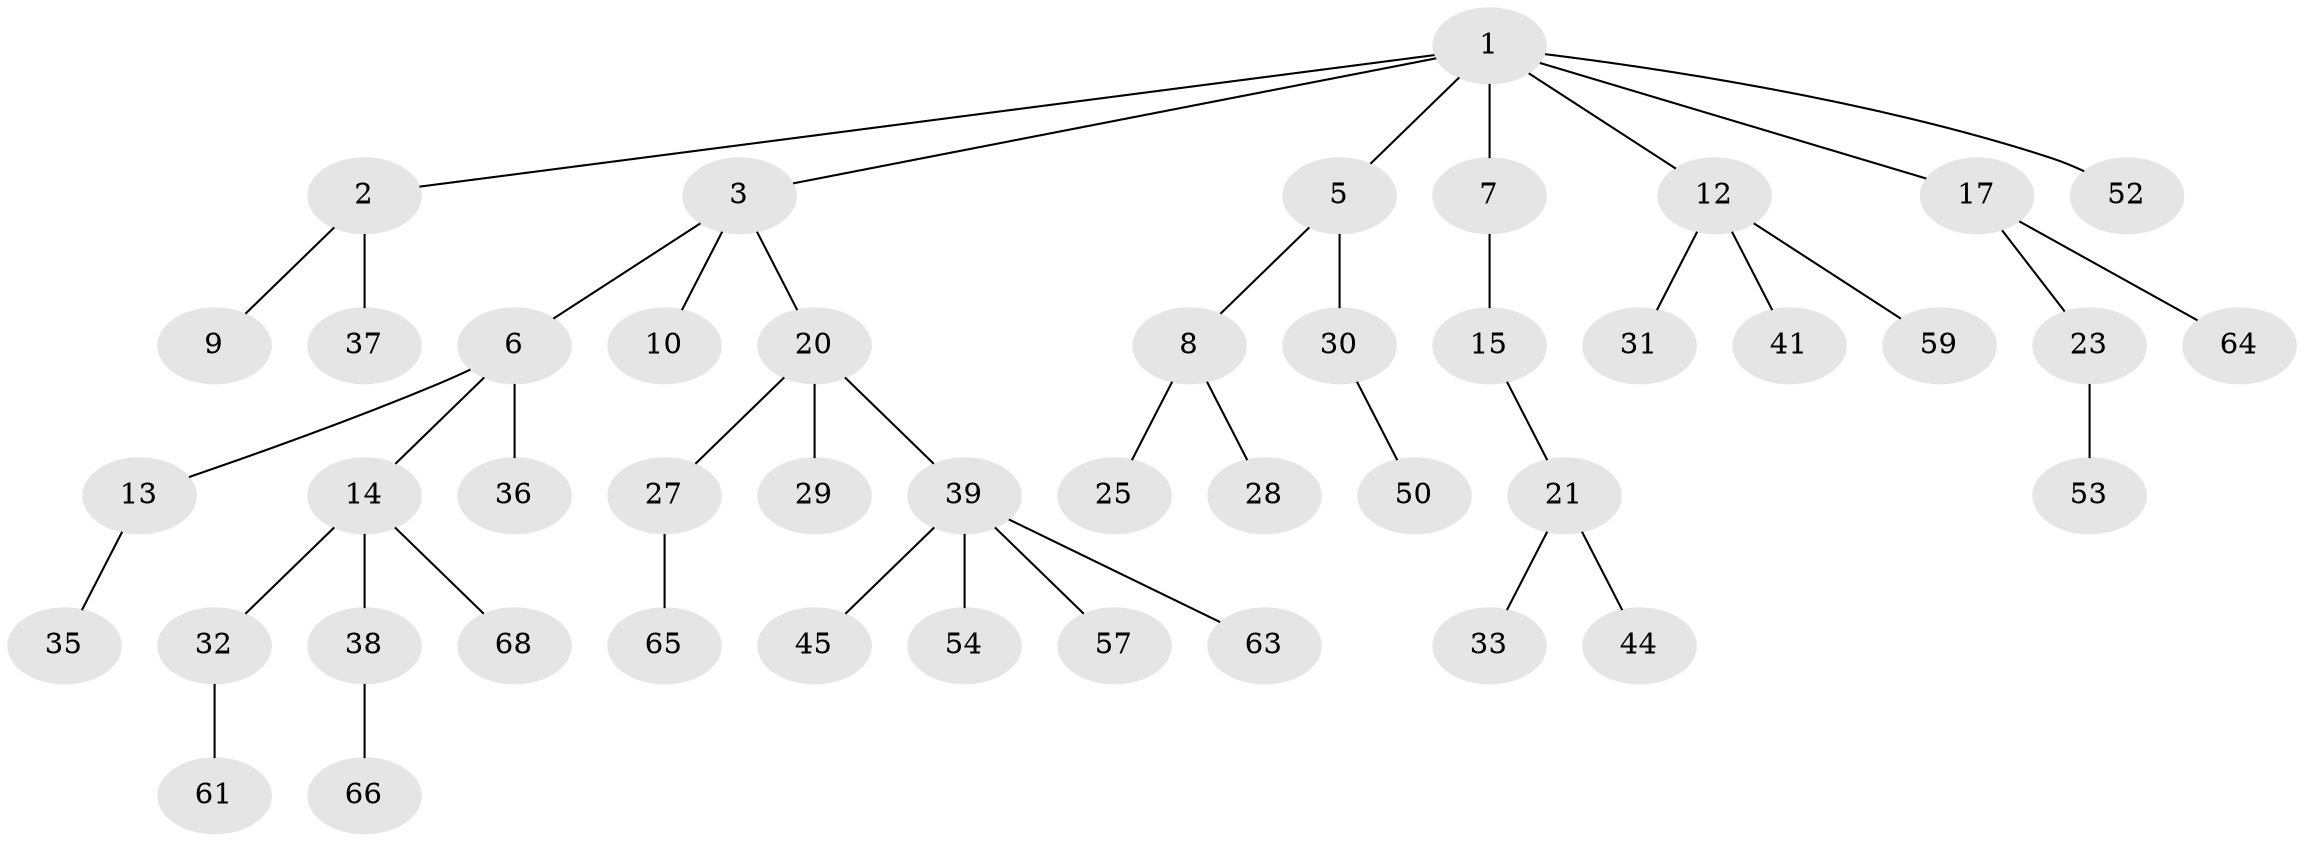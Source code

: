// original degree distribution, {7: 0.014705882352941176, 3: 0.14705882352941177, 5: 0.029411764705882353, 2: 0.20588235294117646, 4: 0.08823529411764706, 1: 0.5147058823529411}
// Generated by graph-tools (version 1.1) at 2025/42/03/06/25 10:42:02]
// undirected, 45 vertices, 44 edges
graph export_dot {
graph [start="1"]
  node [color=gray90,style=filled];
  1 [super="+11"];
  2 [super="+4"];
  3 [super="+47"];
  5;
  6 [super="+16"];
  7 [super="+18"];
  8 [super="+19"];
  9;
  10;
  12 [super="+34"];
  13 [super="+67"];
  14 [super="+26"];
  15;
  17 [super="+22"];
  20;
  21 [super="+24"];
  23 [super="+43"];
  25;
  27 [super="+56"];
  28;
  29 [super="+48"];
  30 [super="+58"];
  31;
  32 [super="+42"];
  33 [super="+49"];
  35 [super="+51"];
  36;
  37 [super="+40"];
  38 [super="+62"];
  39 [super="+46"];
  41;
  44;
  45 [super="+55"];
  50;
  52 [super="+60"];
  53;
  54;
  57;
  59;
  61;
  63;
  64;
  65;
  66;
  68;
  1 -- 2;
  1 -- 3;
  1 -- 5;
  1 -- 7;
  1 -- 17;
  1 -- 52;
  1 -- 12;
  2 -- 9;
  2 -- 37;
  3 -- 6;
  3 -- 10;
  3 -- 20;
  5 -- 8;
  5 -- 30;
  6 -- 13;
  6 -- 14;
  6 -- 36;
  7 -- 15;
  8 -- 25;
  8 -- 28;
  12 -- 31;
  12 -- 41;
  12 -- 59;
  13 -- 35;
  14 -- 32;
  14 -- 38;
  14 -- 68;
  15 -- 21;
  17 -- 23;
  17 -- 64;
  20 -- 27;
  20 -- 29;
  20 -- 39;
  21 -- 33;
  21 -- 44;
  23 -- 53;
  27 -- 65;
  30 -- 50;
  32 -- 61;
  38 -- 66;
  39 -- 45;
  39 -- 63;
  39 -- 57;
  39 -- 54;
}
